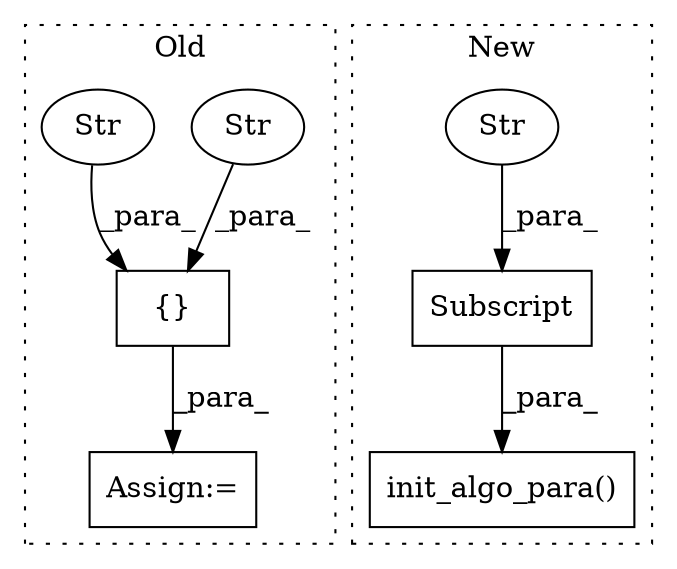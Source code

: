 digraph G {
subgraph cluster0 {
1 [label="{}" a="59" s="531,546" l="1,0" shape="box"];
3 [label="Assign:=" a="68" s="530" l="1" shape="box"];
4 [label="Str" a="66" s="532" l="6" shape="ellipse"];
7 [label="Str" a="66" s="539" l="7" shape="ellipse"];
label = "Old";
style="dotted";
}
subgraph cluster1 {
2 [label="init_algo_para()" a="75" s="318,357" l="20,1" shape="box"];
5 [label="Subscript" a="63" s="338,0" l="19,0" shape="box"];
6 [label="Str" a="66" s="345" l="11" shape="ellipse"];
label = "New";
style="dotted";
}
1 -> 3 [label="_para_"];
4 -> 1 [label="_para_"];
5 -> 2 [label="_para_"];
6 -> 5 [label="_para_"];
7 -> 1 [label="_para_"];
}